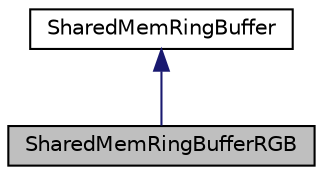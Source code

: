 digraph "SharedMemRingBufferRGB"
{
  edge [fontname="Helvetica",fontsize="10",labelfontname="Helvetica",labelfontsize="10"];
  node [fontname="Helvetica",fontsize="10",shape=record];
  Node2 [label="SharedMemRingBufferRGB",height=0.2,width=0.4,color="black", fillcolor="grey75", style="filled", fontcolor="black"];
  Node3 -> Node2 [dir="back",color="midnightblue",fontsize="10",style="solid",fontname="Helvetica"];
  Node3 [label="SharedMemRingBuffer",height=0.2,width=0.4,color="black", fillcolor="white", style="filled",URL="$classSharedMemRingBuffer.html",tooltip="Interprocess shared memory ring buffer synchronized with posix semaphores. "];
}
